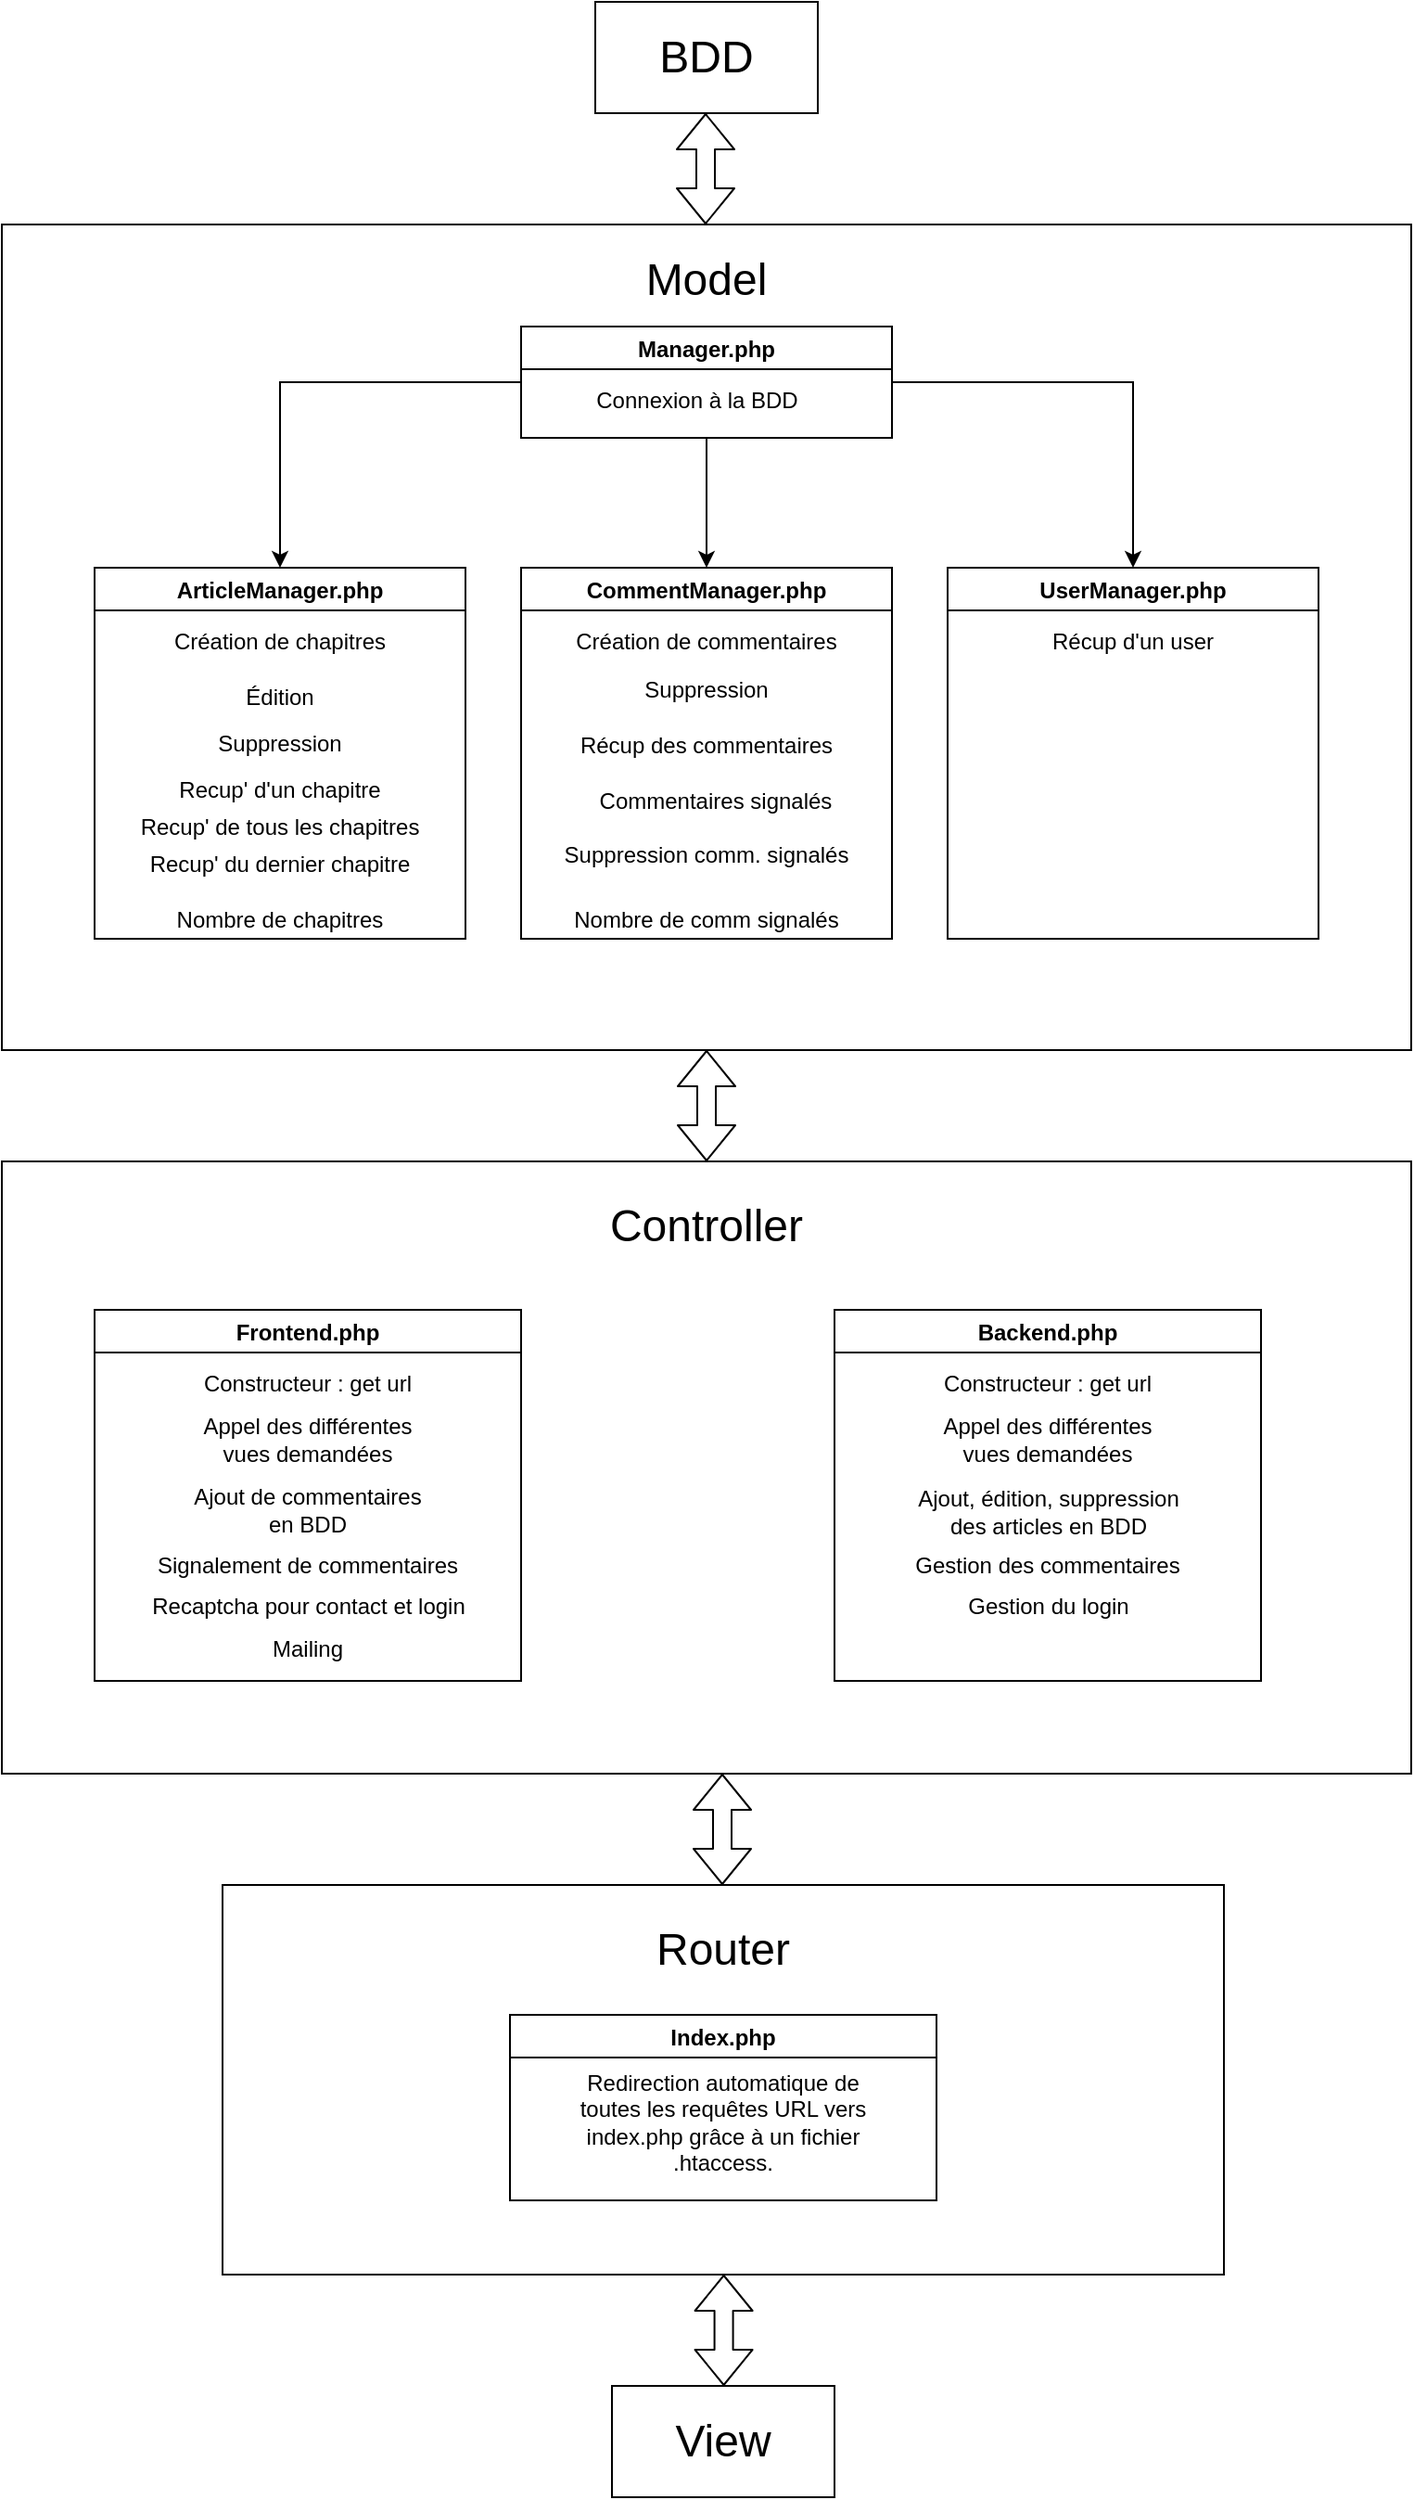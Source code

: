 <mxfile version="12.9.10" type="device"><diagram id="C5RBs43oDa-KdzZeNtuy" name="Page-1"><mxGraphModel dx="1950" dy="1476" grid="1" gridSize="10" guides="1" tooltips="1" connect="1" arrows="1" fold="1" page="0" pageScale="1" pageWidth="827" pageHeight="1169" math="0" shadow="0"><root><mxCell id="WIyWlLk6GJQsqaUBKTNV-0"/><mxCell id="WIyWlLk6GJQsqaUBKTNV-1" parent="WIyWlLk6GJQsqaUBKTNV-0"/><mxCell id="YMOR9l7Hnjx7ngFDZ8CU-96" value="" style="rounded=0;whiteSpace=wrap;html=1;" vertex="1" parent="WIyWlLk6GJQsqaUBKTNV-1"><mxGeometry x="159" y="910" width="540" height="210" as="geometry"/></mxCell><mxCell id="YMOR9l7Hnjx7ngFDZ8CU-85" value="" style="rounded=0;whiteSpace=wrap;html=1;" vertex="1" parent="WIyWlLk6GJQsqaUBKTNV-1"><mxGeometry x="360" y="-105" width="120" height="60" as="geometry"/></mxCell><mxCell id="YMOR9l7Hnjx7ngFDZ8CU-72" value="" style="rounded=0;whiteSpace=wrap;html=1;" vertex="1" parent="WIyWlLk6GJQsqaUBKTNV-1"><mxGeometry x="40" y="15" width="760" height="445" as="geometry"/></mxCell><mxCell id="YMOR9l7Hnjx7ngFDZ8CU-0" value="&lt;div&gt;&lt;font style=&quot;font-size: 24px&quot;&gt;Model&lt;/font&gt;&lt;/div&gt;" style="text;html=1;strokeColor=none;fillColor=none;align=center;verticalAlign=middle;whiteSpace=wrap;rounded=0;" vertex="1" parent="WIyWlLk6GJQsqaUBKTNV-1"><mxGeometry x="320" y="30" width="200" height="30" as="geometry"/></mxCell><mxCell id="YMOR9l7Hnjx7ngFDZ8CU-5" value="&lt;font style=&quot;font-size: 24px&quot;&gt;BDD&lt;br&gt;&lt;/font&gt;" style="text;html=1;strokeColor=none;fillColor=none;align=center;verticalAlign=middle;whiteSpace=wrap;rounded=0;" vertex="1" parent="WIyWlLk6GJQsqaUBKTNV-1"><mxGeometry x="320" y="-90" width="200" height="30" as="geometry"/></mxCell><mxCell id="YMOR9l7Hnjx7ngFDZ8CU-54" style="edgeStyle=orthogonalEdgeStyle;rounded=0;orthogonalLoop=1;jettySize=auto;html=1;exitX=0;exitY=0.5;exitDx=0;exitDy=0;" edge="1" parent="WIyWlLk6GJQsqaUBKTNV-1" source="YMOR9l7Hnjx7ngFDZ8CU-44" target="YMOR9l7Hnjx7ngFDZ8CU-46"><mxGeometry relative="1" as="geometry"/></mxCell><mxCell id="YMOR9l7Hnjx7ngFDZ8CU-63" style="edgeStyle=orthogonalEdgeStyle;rounded=0;orthogonalLoop=1;jettySize=auto;html=1;exitX=0.5;exitY=1;exitDx=0;exitDy=0;entryX=0.5;entryY=0;entryDx=0;entryDy=0;" edge="1" parent="WIyWlLk6GJQsqaUBKTNV-1" source="YMOR9l7Hnjx7ngFDZ8CU-44" target="YMOR9l7Hnjx7ngFDZ8CU-55"><mxGeometry relative="1" as="geometry"/></mxCell><mxCell id="YMOR9l7Hnjx7ngFDZ8CU-71" style="edgeStyle=orthogonalEdgeStyle;rounded=0;orthogonalLoop=1;jettySize=auto;html=1;exitX=1;exitY=0.5;exitDx=0;exitDy=0;" edge="1" parent="WIyWlLk6GJQsqaUBKTNV-1" source="YMOR9l7Hnjx7ngFDZ8CU-44" target="YMOR9l7Hnjx7ngFDZ8CU-64"><mxGeometry relative="1" as="geometry"/></mxCell><mxCell id="YMOR9l7Hnjx7ngFDZ8CU-44" value="Manager.php" style="swimlane;rounded=0;" vertex="1" parent="WIyWlLk6GJQsqaUBKTNV-1"><mxGeometry x="320" y="70" width="200" height="60" as="geometry"/></mxCell><mxCell id="YMOR9l7Hnjx7ngFDZ8CU-45" value="Connexion à la BDD" style="text;html=1;strokeColor=none;fillColor=none;align=center;verticalAlign=middle;whiteSpace=wrap;rounded=0;" vertex="1" parent="YMOR9l7Hnjx7ngFDZ8CU-44"><mxGeometry x="10" y="30" width="170" height="20" as="geometry"/></mxCell><mxCell id="YMOR9l7Hnjx7ngFDZ8CU-46" value="ArticleManager.php" style="swimlane;rounded=0;" vertex="1" parent="WIyWlLk6GJQsqaUBKTNV-1"><mxGeometry x="90" y="200" width="200" height="200" as="geometry"/></mxCell><mxCell id="YMOR9l7Hnjx7ngFDZ8CU-47" value="Création de chapitres" style="text;html=1;strokeColor=none;fillColor=none;align=center;verticalAlign=middle;whiteSpace=wrap;rounded=0;" vertex="1" parent="YMOR9l7Hnjx7ngFDZ8CU-46"><mxGeometry x="15" y="30" width="170" height="20" as="geometry"/></mxCell><mxCell id="YMOR9l7Hnjx7ngFDZ8CU-48" value="Édition" style="text;html=1;strokeColor=none;fillColor=none;align=center;verticalAlign=middle;whiteSpace=wrap;rounded=0;" vertex="1" parent="YMOR9l7Hnjx7ngFDZ8CU-46"><mxGeometry x="70" y="60" width="60" height="20" as="geometry"/></mxCell><mxCell id="YMOR9l7Hnjx7ngFDZ8CU-49" value="Suppression" style="text;html=1;strokeColor=none;fillColor=none;align=center;verticalAlign=middle;whiteSpace=wrap;rounded=0;" vertex="1" parent="YMOR9l7Hnjx7ngFDZ8CU-46"><mxGeometry x="70" y="85" width="60" height="20" as="geometry"/></mxCell><mxCell id="YMOR9l7Hnjx7ngFDZ8CU-50" value="Recup' d'un chapitre" style="text;html=1;strokeColor=none;fillColor=none;align=center;verticalAlign=middle;whiteSpace=wrap;rounded=0;" vertex="1" parent="YMOR9l7Hnjx7ngFDZ8CU-46"><mxGeometry x="30" y="110" width="140" height="20" as="geometry"/></mxCell><mxCell id="YMOR9l7Hnjx7ngFDZ8CU-51" value="Recup' de tous les chapitres" style="text;html=1;strokeColor=none;fillColor=none;align=center;verticalAlign=middle;whiteSpace=wrap;rounded=0;" vertex="1" parent="YMOR9l7Hnjx7ngFDZ8CU-46"><mxGeometry x="5" y="130" width="190" height="20" as="geometry"/></mxCell><mxCell id="YMOR9l7Hnjx7ngFDZ8CU-52" value="Recup' du dernier chapitre" style="text;html=1;strokeColor=none;fillColor=none;align=center;verticalAlign=middle;whiteSpace=wrap;rounded=0;" vertex="1" parent="YMOR9l7Hnjx7ngFDZ8CU-46"><mxGeometry x="5" y="150" width="190" height="20" as="geometry"/></mxCell><mxCell id="YMOR9l7Hnjx7ngFDZ8CU-53" value="Nombre de chapitres" style="text;html=1;strokeColor=none;fillColor=none;align=center;verticalAlign=middle;whiteSpace=wrap;rounded=0;" vertex="1" parent="YMOR9l7Hnjx7ngFDZ8CU-46"><mxGeometry x="5" y="180" width="190" height="20" as="geometry"/></mxCell><mxCell id="YMOR9l7Hnjx7ngFDZ8CU-55" value="CommentManager.php" style="swimlane;rounded=0;" vertex="1" parent="WIyWlLk6GJQsqaUBKTNV-1"><mxGeometry x="320" y="200" width="200" height="200" as="geometry"/></mxCell><mxCell id="YMOR9l7Hnjx7ngFDZ8CU-56" value="Création de commentaires" style="text;html=1;strokeColor=none;fillColor=none;align=center;verticalAlign=middle;whiteSpace=wrap;rounded=0;" vertex="1" parent="YMOR9l7Hnjx7ngFDZ8CU-55"><mxGeometry x="15" y="30" width="170" height="20" as="geometry"/></mxCell><mxCell id="YMOR9l7Hnjx7ngFDZ8CU-58" value="Suppression" style="text;html=1;strokeColor=none;fillColor=none;align=center;verticalAlign=middle;whiteSpace=wrap;rounded=0;" vertex="1" parent="YMOR9l7Hnjx7ngFDZ8CU-55"><mxGeometry x="70" y="56" width="60" height="20" as="geometry"/></mxCell><mxCell id="YMOR9l7Hnjx7ngFDZ8CU-59" value="Commentaires signalés" style="text;html=1;strokeColor=none;fillColor=none;align=center;verticalAlign=middle;whiteSpace=wrap;rounded=0;" vertex="1" parent="YMOR9l7Hnjx7ngFDZ8CU-55"><mxGeometry x="30" y="116" width="150" height="20" as="geometry"/></mxCell><mxCell id="YMOR9l7Hnjx7ngFDZ8CU-60" value="Suppression comm. signalés" style="text;html=1;strokeColor=none;fillColor=none;align=center;verticalAlign=middle;whiteSpace=wrap;rounded=0;" vertex="1" parent="YMOR9l7Hnjx7ngFDZ8CU-55"><mxGeometry x="5" y="145" width="190" height="20" as="geometry"/></mxCell><mxCell id="YMOR9l7Hnjx7ngFDZ8CU-62" value="Nombre de comm signalés" style="text;html=1;strokeColor=none;fillColor=none;align=center;verticalAlign=middle;whiteSpace=wrap;rounded=0;" vertex="1" parent="YMOR9l7Hnjx7ngFDZ8CU-55"><mxGeometry x="5" y="180" width="190" height="20" as="geometry"/></mxCell><mxCell id="YMOR9l7Hnjx7ngFDZ8CU-70" value="Récup des commentaires" style="text;html=1;strokeColor=none;fillColor=none;align=center;verticalAlign=middle;whiteSpace=wrap;rounded=0;" vertex="1" parent="YMOR9l7Hnjx7ngFDZ8CU-55"><mxGeometry x="15" y="86" width="170" height="20" as="geometry"/></mxCell><mxCell id="YMOR9l7Hnjx7ngFDZ8CU-64" value="UserManager.php" style="swimlane;rounded=0;" vertex="1" parent="WIyWlLk6GJQsqaUBKTNV-1"><mxGeometry x="550" y="200" width="200" height="200" as="geometry"/></mxCell><mxCell id="YMOR9l7Hnjx7ngFDZ8CU-65" value="Récup d'un user" style="text;html=1;strokeColor=none;fillColor=none;align=center;verticalAlign=middle;whiteSpace=wrap;rounded=0;" vertex="1" parent="YMOR9l7Hnjx7ngFDZ8CU-64"><mxGeometry x="15" y="30" width="170" height="20" as="geometry"/></mxCell><mxCell id="YMOR9l7Hnjx7ngFDZ8CU-74" value="" style="rounded=0;whiteSpace=wrap;html=1;" vertex="1" parent="WIyWlLk6GJQsqaUBKTNV-1"><mxGeometry x="40" y="520" width="760" height="330" as="geometry"/></mxCell><mxCell id="YMOR9l7Hnjx7ngFDZ8CU-1" value="&lt;font style=&quot;font-size: 24px&quot;&gt;Controller&lt;/font&gt;" style="text;html=1;strokeColor=none;fillColor=none;align=center;verticalAlign=middle;whiteSpace=wrap;rounded=0;" vertex="1" parent="WIyWlLk6GJQsqaUBKTNV-1"><mxGeometry x="320" y="540" width="200" height="30" as="geometry"/></mxCell><mxCell id="YMOR9l7Hnjx7ngFDZ8CU-2" value="&lt;font style=&quot;font-size: 24px&quot;&gt;Router&lt;/font&gt;" style="text;html=1;strokeColor=none;fillColor=none;align=center;verticalAlign=middle;whiteSpace=wrap;rounded=0;" vertex="1" parent="WIyWlLk6GJQsqaUBKTNV-1"><mxGeometry x="394" y="930" width="70" height="30" as="geometry"/></mxCell><mxCell id="YMOR9l7Hnjx7ngFDZ8CU-3" style="edgeStyle=orthogonalEdgeStyle;rounded=0;orthogonalLoop=1;jettySize=auto;html=1;exitX=0.5;exitY=1;exitDx=0;exitDy=0;" edge="1" parent="WIyWlLk6GJQsqaUBKTNV-1" source="YMOR9l7Hnjx7ngFDZ8CU-2" target="YMOR9l7Hnjx7ngFDZ8CU-2"><mxGeometry relative="1" as="geometry"/></mxCell><mxCell id="YMOR9l7Hnjx7ngFDZ8CU-75" value="Frontend.php" style="swimlane;rounded=0;" vertex="1" parent="WIyWlLk6GJQsqaUBKTNV-1"><mxGeometry x="90" y="600" width="230" height="200" as="geometry"/></mxCell><mxCell id="YMOR9l7Hnjx7ngFDZ8CU-76" value="Constructeur : get url" style="text;html=1;strokeColor=none;fillColor=none;align=center;verticalAlign=middle;whiteSpace=wrap;rounded=0;" vertex="1" parent="YMOR9l7Hnjx7ngFDZ8CU-75"><mxGeometry x="30" y="30" width="170" height="20" as="geometry"/></mxCell><mxCell id="YMOR9l7Hnjx7ngFDZ8CU-77" value="Appel des différentes vues demandées" style="text;html=1;strokeColor=none;fillColor=none;align=center;verticalAlign=middle;whiteSpace=wrap;rounded=0;" vertex="1" parent="YMOR9l7Hnjx7ngFDZ8CU-75"><mxGeometry x="45" y="60" width="140" height="20" as="geometry"/></mxCell><mxCell id="YMOR9l7Hnjx7ngFDZ8CU-79" value="Ajout de commentaires en BDD" style="text;html=1;strokeColor=none;fillColor=none;align=center;verticalAlign=middle;whiteSpace=wrap;rounded=0;" vertex="1" parent="YMOR9l7Hnjx7ngFDZ8CU-75"><mxGeometry x="45" y="98" width="140" height="20" as="geometry"/></mxCell><mxCell id="YMOR9l7Hnjx7ngFDZ8CU-80" value="Signalement de commentaires" style="text;html=1;strokeColor=none;fillColor=none;align=center;verticalAlign=middle;whiteSpace=wrap;rounded=0;" vertex="1" parent="YMOR9l7Hnjx7ngFDZ8CU-75"><mxGeometry x="20" y="128" width="190" height="20" as="geometry"/></mxCell><mxCell id="YMOR9l7Hnjx7ngFDZ8CU-81" value="Recaptcha pour contact et login" style="text;html=1;strokeColor=none;fillColor=none;align=center;verticalAlign=middle;whiteSpace=wrap;rounded=0;" vertex="1" parent="YMOR9l7Hnjx7ngFDZ8CU-75"><mxGeometry x="7.5" y="150" width="215" height="20" as="geometry"/></mxCell><mxCell id="YMOR9l7Hnjx7ngFDZ8CU-82" value="Mailing" style="text;html=1;strokeColor=none;fillColor=none;align=center;verticalAlign=middle;whiteSpace=wrap;rounded=0;" vertex="1" parent="YMOR9l7Hnjx7ngFDZ8CU-75"><mxGeometry x="20" y="173" width="190" height="20" as="geometry"/></mxCell><mxCell id="YMOR9l7Hnjx7ngFDZ8CU-84" value="" style="shape=flexArrow;endArrow=classic;startArrow=classic;html=1;exitX=0.5;exitY=0;exitDx=0;exitDy=0;entryX=0.5;entryY=1;entryDx=0;entryDy=0;entryPerimeter=0;" edge="1" parent="WIyWlLk6GJQsqaUBKTNV-1" source="YMOR9l7Hnjx7ngFDZ8CU-74" target="YMOR9l7Hnjx7ngFDZ8CU-72"><mxGeometry width="50" height="50" relative="1" as="geometry"><mxPoint x="380" y="460" as="sourcePoint"/><mxPoint x="430" y="410" as="targetPoint"/></mxGeometry></mxCell><mxCell id="YMOR9l7Hnjx7ngFDZ8CU-86" value="" style="shape=flexArrow;endArrow=classic;startArrow=classic;html=1;exitX=0.5;exitY=0;exitDx=0;exitDy=0;entryX=0.5;entryY=1;entryDx=0;entryDy=0;entryPerimeter=0;" edge="1" parent="WIyWlLk6GJQsqaUBKTNV-1"><mxGeometry width="50" height="50" relative="1" as="geometry"><mxPoint x="419.5" y="15" as="sourcePoint"/><mxPoint x="419.5" y="-45" as="targetPoint"/></mxGeometry></mxCell><mxCell id="YMOR9l7Hnjx7ngFDZ8CU-87" value="Backend.php" style="swimlane;rounded=0;" vertex="1" parent="WIyWlLk6GJQsqaUBKTNV-1"><mxGeometry x="489" y="600" width="230" height="200" as="geometry"/></mxCell><mxCell id="YMOR9l7Hnjx7ngFDZ8CU-88" value="Constructeur : get url" style="text;html=1;strokeColor=none;fillColor=none;align=center;verticalAlign=middle;whiteSpace=wrap;rounded=0;" vertex="1" parent="YMOR9l7Hnjx7ngFDZ8CU-87"><mxGeometry x="30" y="30" width="170" height="20" as="geometry"/></mxCell><mxCell id="YMOR9l7Hnjx7ngFDZ8CU-89" value="Appel des différentes vues demandées" style="text;html=1;strokeColor=none;fillColor=none;align=center;verticalAlign=middle;whiteSpace=wrap;rounded=0;" vertex="1" parent="YMOR9l7Hnjx7ngFDZ8CU-87"><mxGeometry x="45" y="60" width="140" height="20" as="geometry"/></mxCell><mxCell id="YMOR9l7Hnjx7ngFDZ8CU-90" value="Ajout, édition, suppression des articles en BDD" style="text;html=1;strokeColor=none;fillColor=none;align=center;verticalAlign=middle;whiteSpace=wrap;rounded=0;" vertex="1" parent="YMOR9l7Hnjx7ngFDZ8CU-87"><mxGeometry x="37.5" y="99" width="155" height="20" as="geometry"/></mxCell><mxCell id="YMOR9l7Hnjx7ngFDZ8CU-91" value="Gestion des commentaires" style="text;html=1;strokeColor=none;fillColor=none;align=center;verticalAlign=middle;whiteSpace=wrap;rounded=0;" vertex="1" parent="YMOR9l7Hnjx7ngFDZ8CU-87"><mxGeometry x="20" y="128" width="190" height="20" as="geometry"/></mxCell><mxCell id="YMOR9l7Hnjx7ngFDZ8CU-92" value="Gestion du login" style="text;html=1;strokeColor=none;fillColor=none;align=center;verticalAlign=middle;whiteSpace=wrap;rounded=0;" vertex="1" parent="YMOR9l7Hnjx7ngFDZ8CU-87"><mxGeometry x="7.5" y="150" width="215" height="20" as="geometry"/></mxCell><mxCell id="YMOR9l7Hnjx7ngFDZ8CU-97" value="" style="shape=flexArrow;endArrow=classic;startArrow=classic;html=1;exitX=0.5;exitY=0;exitDx=0;exitDy=0;entryX=0.5;entryY=1;entryDx=0;entryDy=0;entryPerimeter=0;" edge="1" parent="WIyWlLk6GJQsqaUBKTNV-1"><mxGeometry width="50" height="50" relative="1" as="geometry"><mxPoint x="428.5" y="910" as="sourcePoint"/><mxPoint x="428.5" y="850" as="targetPoint"/></mxGeometry></mxCell><mxCell id="YMOR9l7Hnjx7ngFDZ8CU-98" value="" style="rounded=0;whiteSpace=wrap;html=1;" vertex="1" parent="WIyWlLk6GJQsqaUBKTNV-1"><mxGeometry x="369" y="1180" width="120" height="60" as="geometry"/></mxCell><mxCell id="YMOR9l7Hnjx7ngFDZ8CU-99" value="&lt;font style=&quot;font-size: 24px&quot;&gt;View&lt;/font&gt;" style="text;html=1;strokeColor=none;fillColor=none;align=center;verticalAlign=middle;whiteSpace=wrap;rounded=0;" vertex="1" parent="WIyWlLk6GJQsqaUBKTNV-1"><mxGeometry x="394" y="1195" width="70" height="30" as="geometry"/></mxCell><mxCell id="YMOR9l7Hnjx7ngFDZ8CU-100" style="edgeStyle=orthogonalEdgeStyle;rounded=0;orthogonalLoop=1;jettySize=auto;html=1;exitX=0.5;exitY=1;exitDx=0;exitDy=0;" edge="1" parent="WIyWlLk6GJQsqaUBKTNV-1" source="YMOR9l7Hnjx7ngFDZ8CU-99" target="YMOR9l7Hnjx7ngFDZ8CU-99"><mxGeometry relative="1" as="geometry"/></mxCell><mxCell id="YMOR9l7Hnjx7ngFDZ8CU-101" value="" style="shape=flexArrow;endArrow=classic;startArrow=classic;html=1;exitX=0.5;exitY=0;exitDx=0;exitDy=0;entryX=0.5;entryY=1;entryDx=0;entryDy=0;entryPerimeter=0;" edge="1" parent="WIyWlLk6GJQsqaUBKTNV-1"><mxGeometry width="50" height="50" relative="1" as="geometry"><mxPoint x="429.29" y="1180" as="sourcePoint"/><mxPoint x="429.29" y="1120" as="targetPoint"/></mxGeometry></mxCell><mxCell id="YMOR9l7Hnjx7ngFDZ8CU-102" value="Index.php" style="swimlane;rounded=0;" vertex="1" parent="WIyWlLk6GJQsqaUBKTNV-1"><mxGeometry x="314" y="980" width="230" height="100" as="geometry"/></mxCell><mxCell id="YMOR9l7Hnjx7ngFDZ8CU-103" value="&lt;div&gt;Redirection automatique de toutes les requêtes URL vers index.php grâce à un fichier .htaccess.&lt;/div&gt;" style="text;html=1;strokeColor=none;fillColor=none;align=center;verticalAlign=middle;whiteSpace=wrap;rounded=0;" vertex="1" parent="YMOR9l7Hnjx7ngFDZ8CU-102"><mxGeometry x="30" y="48" width="170" height="20" as="geometry"/></mxCell></root></mxGraphModel></diagram></mxfile>